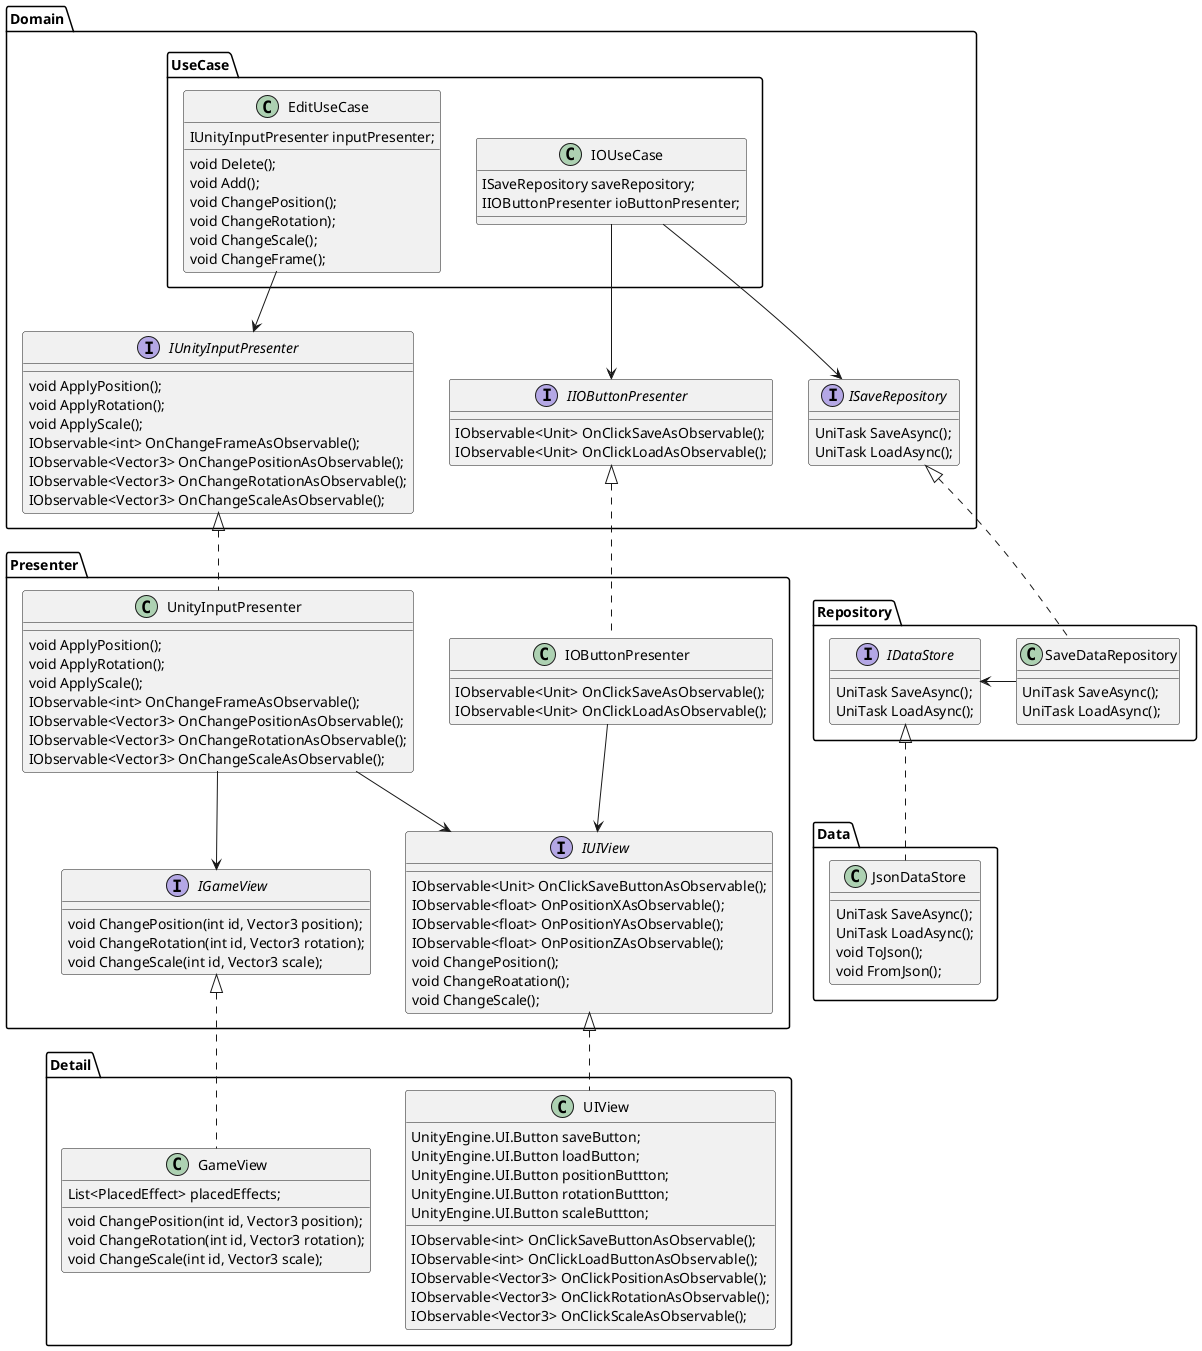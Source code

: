 @startuml

package Domain{

    package UseCase{

        '実際の処理をUseCaseに記載
        class EditUseCase
        {
            IUnityInputPresenter inputPresenter;

            void Delete();
            void Add();
            void ChangePosition();
            void ChangeRotation);
            void ChangeScale();
            void ChangeFrame();
        }

        class IOUseCase
        {
            ISaveRepository saveRepository;
            IIOButtonPresenter ioButtonPresenter;
        }

    }

    interface IUnityInputPresenter
    {
        'usecaseがこれを叩いて、見た目を更新する
        void ApplyPosition();
        void ApplyRotation();
        void ApplyScale();
        ' Presenterからのイベント受け取り
        IObservable<int> OnChangeFrameAsObservable();
        IObservable<Vector3> OnChangePositionAsObservable();
        IObservable<Vector3> OnChangeRotationAsObservable();
        IObservable<Vector3> OnChangeScaleAsObservable();
    }

    interface IIOButtonPresenter
    {
        IObservable<Unit> OnClickSaveAsObservable();
        IObservable<Unit> OnClickLoadAsObservable();
    }

    interface ISaveRepository
    {
        UniTask SaveAsync();
        UniTask LoadAsync();
    }

    IOUseCase --> IIOButtonPresenter
    IOUseCase --> ISaveRepository
    EditUseCase --> IUnityInputPresenter
}

package Repository {

    class SaveDataRepository
    {
        UniTask SaveAsync();
        UniTask LoadAsync();
    }

    interface IDataStore {
        UniTask SaveAsync();
        UniTask LoadAsync();
    }

    ISaveRepository <|.. SaveDataRepository
    IDataStore <- SaveDataRepository
}

package Data {

    class JsonDataStore
    {
        UniTask SaveAsync();
        UniTask LoadAsync();
        void ToJson();
        void FromJson();
    }

    IDataStore <|.. JsonDataStore
}


package Presenter {

    class IOButtonPresenter
    {
        IObservable<Unit> OnClickSaveAsObservable();
        IObservable<Unit> OnClickLoadAsObservable();
    }


    class UnityInputPresenter
    {
        void ApplyPosition();
        void ApplyRotation();
        void ApplyScale();
        IObservable<int> OnChangeFrameAsObservable();
        IObservable<Vector3> OnChangePositionAsObservable();
        IObservable<Vector3> OnChangeRotationAsObservable();
        IObservable<Vector3> OnChangeScaleAsObservable();
    }

    interface IUIView
    {
        IObservable<Unit> OnClickSaveButtonAsObservable();
        IObservable<float> OnPositionXAsObservable();
        IObservable<float> OnPositionYAsObservable();
        IObservable<float> OnPositionZAsObservable();
        void ChangePosition();
        void ChangeRoatation();
        void ChangeScale();
    }

    interface IGameView
    {
        void ChangePosition(int id, Vector3 position);
        void ChangeRotation(int id, Vector3 rotation);
        void ChangeScale(int id, Vector3 scale);
    }

    IIOButtonPresenter <|.. IOButtonPresenter
    IUnityInputPresenter <|.. UnityInputPresenter
    UnityInputPresenter --> IUIView
    UnityInputPresenter --> IGameView
    IOButtonPresenter --> IUIView
}

package Detail {

    'UnityEngine.UIを知っている
    class UIView
    {
        UnityEngine.UI.Button saveButton;
        UnityEngine.UI.Button loadButton;
        UnityEngine.UI.Button positionButtton;
        UnityEngine.UI.Button rotationButtton;
        UnityEngine.UI.Button scaleButtton;

        'idを渡したいのでint
        IObservable<int> OnClickSaveButtonAsObservable();
        IObservable<int> OnClickLoadButtonAsObservable();
        IObservable<Vector3> OnClickPositionAsObservable();
        IObservable<Vector3> OnClickRotationAsObservable();
        IObservable<Vector3> OnClickScaleAsObservable();
    }

    'UnityEngine.GameObjectを知っている
    class GameView
    {
        List<PlacedEffect> placedEffects;
        void ChangePosition(int id, Vector3 position);
        void ChangeRotation(int id, Vector3 rotation);
        void ChangeScale(int id, Vector3 scale);
    }

    IUIView <|.. UIView
    IGameView <|.. GameView
}


@enduml